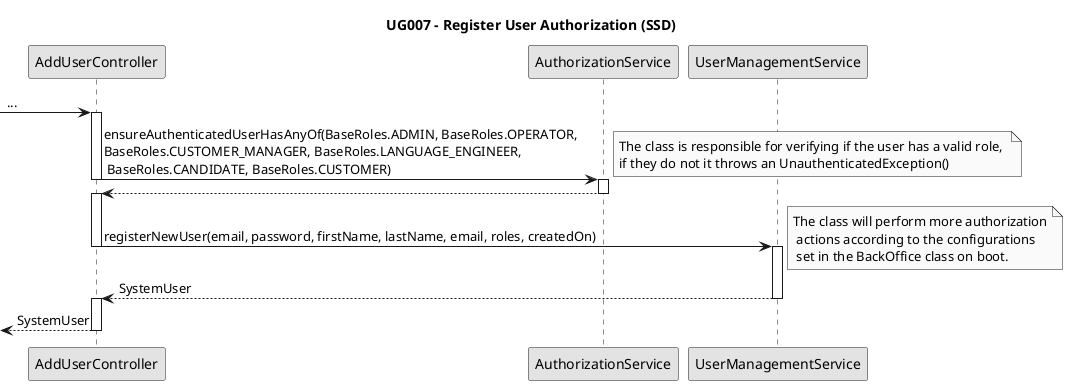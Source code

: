 @startuml
skinparam monochrome true
skinparam packageStyle rectangle
skinparam shadowing false

title UG007 - Register User Authorization (SSD)


participant "AddUserController" as AddUserController
participant "AuthorizationService" as AuthorizationService
participant "UserManagementService" as UserManagementService


-> AddUserController : ...
activate AddUserController
AddUserController -> AuthorizationService : ensureAuthenticatedUserHasAnyOf(BaseRoles.ADMIN, BaseRoles.OPERATOR, \nBaseRoles.CUSTOMER_MANAGER, BaseRoles.LANGUAGE_ENGINEER,\n BaseRoles.CANDIDATE, BaseRoles.CUSTOMER)
deactivate AddUserController

activate AuthorizationService

note right : The class is responsible for verifying if the user has a valid role, \nif they do not it throws an UnauthenticatedException()

AddUserController <-- AuthorizationService
deactivate AuthorizationService
activate AddUserController


AddUserController -> UserManagementService : registerNewUser(email, password, firstName, lastName, email, roles, createdOn)
deactivate AddUserController
activate UserManagementService

note right : The class will perform more authorization\n actions according to the configurations\n set in the BackOffice class on boot.
AddUserController <-- UserManagementService : SystemUser
deactivate UserManagementService
activate AddUserController

<-- AddUserController : SystemUser
deactivate AddUserController


@enduml